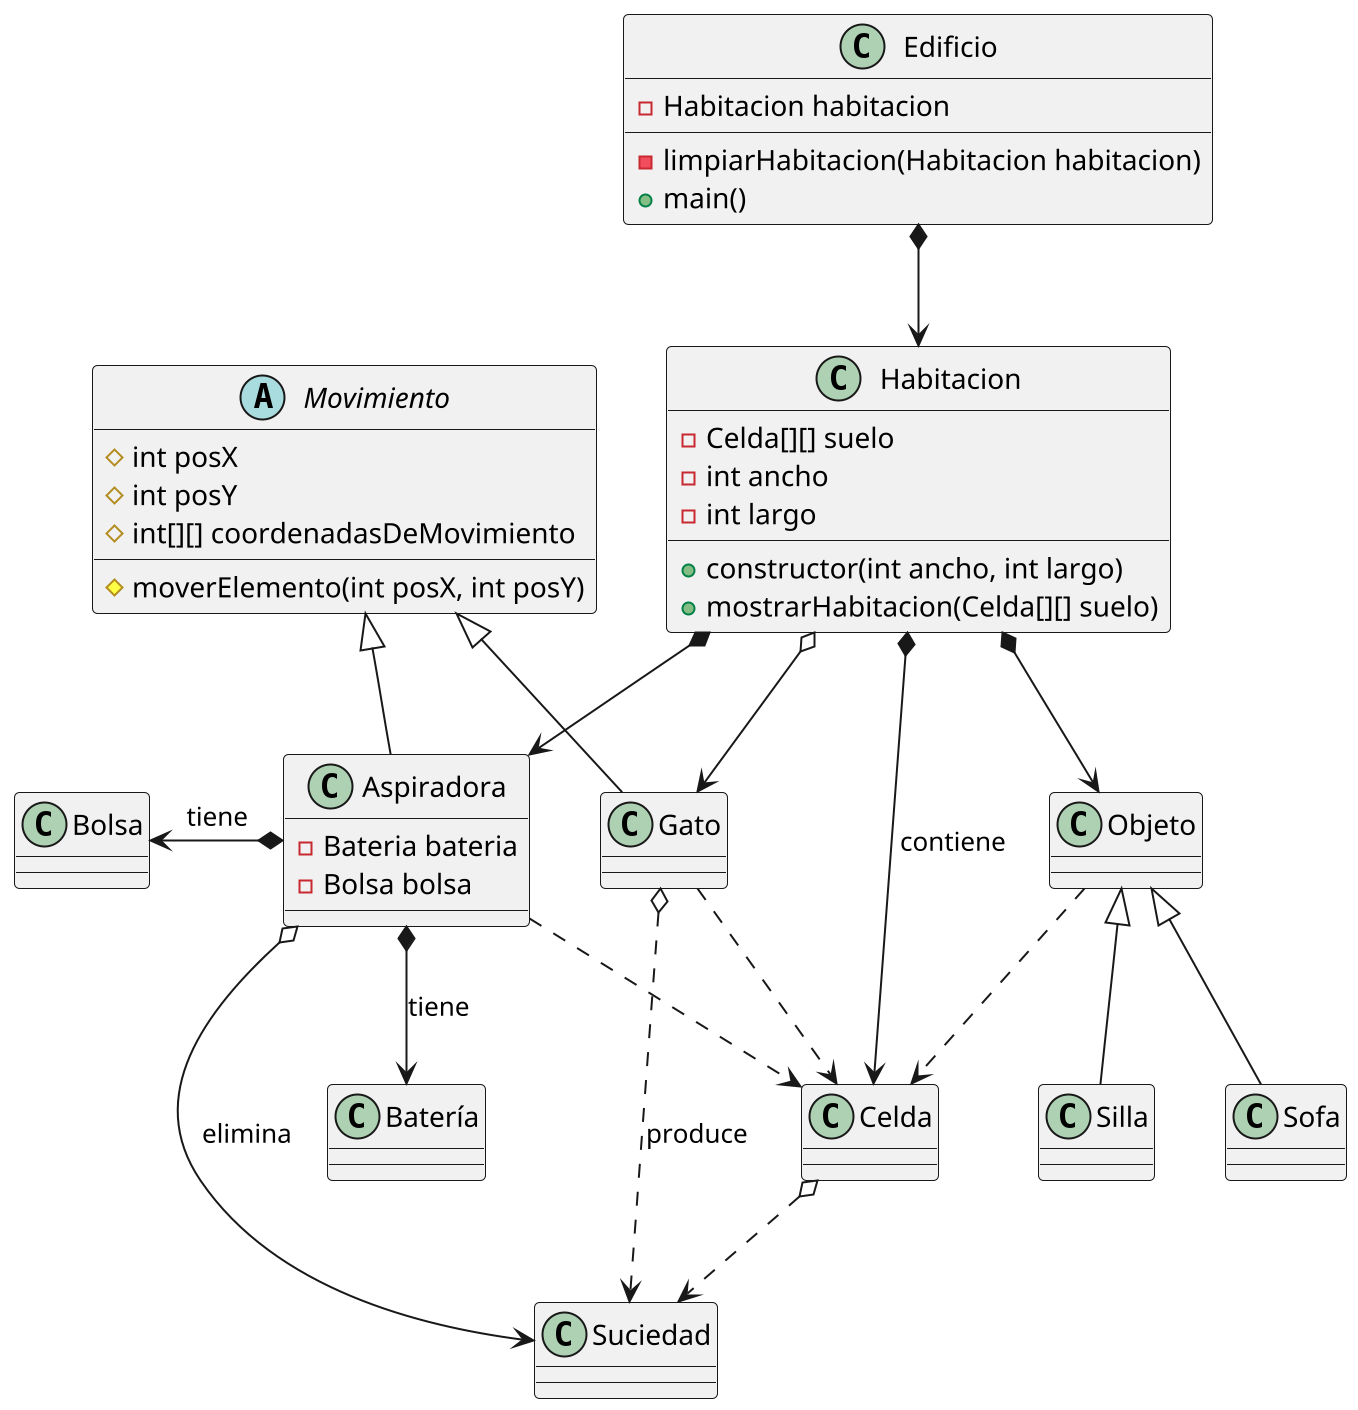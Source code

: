 @startuml
scale 2
class Edificio
{
    - Habitacion habitacion
    - limpiarHabitacion(Habitacion habitacion)
    + main()
}
class Habitacion
{
    - Celda[][] suelo
    - int ancho
    - int largo
    + constructor(int ancho, int largo)
    + mostrarHabitacion(Celda[][] suelo)

}
abstract class Movimiento{
    # int posX
    # int posY
    # int[][] coordenadasDeMovimiento
    # moverElemento(int posX, int posY)
}
class Aspiradora{
    - Bateria bateria
    - Bolsa bolsa
    
}
class Suciedad
class Batería
class Gato
class Bolsa
class Objeto
class Celda
class Sofa
class Silla

Edificio *--> Habitacion

Habitacion *--> Celda : contiene
Habitacion *--> Aspiradora
Habitacion o--> Gato
Habitacion *--> Objeto

Celda o..> Suciedad

Aspiradora o--> Suciedad : elimina
Aspiradora *-l-> Bolsa : tiene
Aspiradora *-d-> Batería : tiene
Aspiradora ..> Celda
Aspiradora -u-|> Movimiento

Gato o..> Suciedad : produce
Gato ..> Celda
Gato -u-|> Movimiento

Objeto <|-- Sofa
Objeto <|-- Silla
Objeto ..> Celda

@enduml